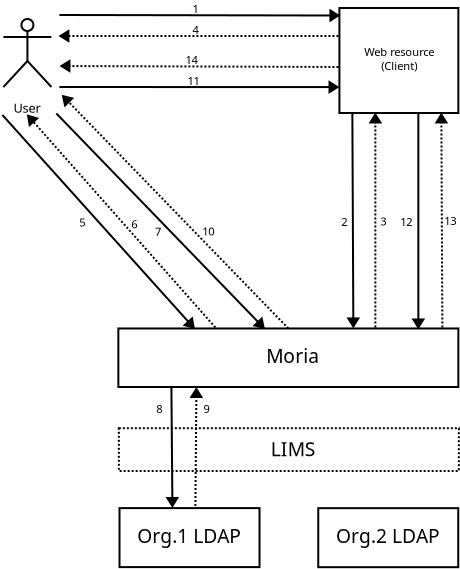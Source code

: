 <?xml version="1.0" encoding="UTF-8"?>
<dia:diagram xmlns:dia="http://www.lysator.liu.se/~alla/dia/"><dia:layer name="Background" visible="true"><dia:object type="Standard - Text" version="0" id="O0"><dia:attribute name="obj_pos"><dia:point val="21.85,26.7"/></dia:attribute><dia:attribute name="obj_bb"><dia:rectangle val="21.85,26.15;21.85,27.2"/></dia:attribute><dia:attribute name="text"><dia:composite type="text"><dia:attribute name="string"><dia:string>##</dia:string></dia:attribute><dia:attribute name="font"><dia:font family="courier new" style="0" name="Courier"/></dia:attribute><dia:attribute name="height"><dia:real val="0.8"/></dia:attribute><dia:attribute name="pos"><dia:point val="21.85,26.7"/></dia:attribute><dia:attribute name="color"><dia:color val="#000000"/></dia:attribute><dia:attribute name="alignment"><dia:enum val="1"/></dia:attribute></dia:composite></dia:attribute></dia:object><dia:object type="UML - Actor" version="0" id="O1"><dia:attribute name="obj_pos"><dia:point val="12.45,14.65"/></dia:attribute><dia:attribute name="obj_bb"><dia:rectangle val="11.15,11.9;13.75,17.509"/></dia:attribute><dia:attribute name="elem_corner"><dia:point val="11.2,11.95"/></dia:attribute><dia:attribute name="elem_width"><dia:real val="2.5"/></dia:attribute><dia:attribute name="elem_height"><dia:real val="5.4"/></dia:attribute><dia:attribute name="text"><dia:composite type="text"><dia:attribute name="string"><dia:string>#User#</dia:string></dia:attribute><dia:attribute name="font"><dia:font family="luxi sans" style="0" name="Courier"/></dia:attribute><dia:attribute name="height"><dia:real val="0.8"/></dia:attribute><dia:attribute name="pos"><dia:point val="12.45,17.25"/></dia:attribute><dia:attribute name="color"><dia:color val="#000000"/></dia:attribute><dia:attribute name="alignment"><dia:enum val="1"/></dia:attribute></dia:composite></dia:attribute></dia:object><dia:object type="Standard - Box" version="0" id="O2"><dia:attribute name="obj_pos"><dia:point val="28.05,12"/></dia:attribute><dia:attribute name="obj_bb"><dia:rectangle val="28,11.95;34.047,17.3"/></dia:attribute><dia:attribute name="elem_corner"><dia:point val="28.05,12"/></dia:attribute><dia:attribute name="elem_width"><dia:real val="5.947"/></dia:attribute><dia:attribute name="elem_height"><dia:real val="5.25"/></dia:attribute><dia:attribute name="show_background"><dia:boolean val="true"/></dia:attribute></dia:object><dia:object type="Standard - Text" version="0" id="O3"><dia:attribute name="obj_pos"><dia:point val="31.047,14.4"/></dia:attribute><dia:attribute name="obj_bb"><dia:rectangle val="29.147,13.78;32.967,16.14"/></dia:attribute><dia:attribute name="text"><dia:composite type="text"><dia:attribute name="string"><dia:string>#Web resource
(Client)
#</dia:string></dia:attribute><dia:attribute name="font"><dia:font family="luxi sans" style="0" name="Courier"/></dia:attribute><dia:attribute name="height"><dia:real val="0.7"/></dia:attribute><dia:attribute name="pos"><dia:point val="31.047,14.4"/></dia:attribute><dia:attribute name="color"><dia:color val="#000000"/></dia:attribute><dia:attribute name="alignment"><dia:enum val="1"/></dia:attribute></dia:composite></dia:attribute></dia:object><dia:object type="Standard - Line" version="0" id="O4"><dia:attribute name="obj_pos"><dia:point val="14.05,12.35"/></dia:attribute><dia:attribute name="obj_bb"><dia:rectangle val="14.0,11.875;28.101,12.875"/></dia:attribute><dia:attribute name="conn_endpoints"><dia:point val="14.05,12.35"/><dia:point val="28.05,12.375"/></dia:attribute><dia:attribute name="numcp"><dia:int val="1"/></dia:attribute><dia:attribute name="end_arrow"><dia:enum val="3"/></dia:attribute><dia:attribute name="end_arrow_length"><dia:real val="0.4"/></dia:attribute><dia:attribute name="end_arrow_width"><dia:real val="0.5"/></dia:attribute></dia:object><dia:object type="Standard - Line" version="0" id="O5"><dia:attribute name="obj_pos"><dia:point val="28,13.4"/></dia:attribute><dia:attribute name="obj_bb"><dia:rectangle val="14,12.9;28.05,13.9"/></dia:attribute><dia:attribute name="conn_endpoints"><dia:point val="28,13.4"/><dia:point val="14.05,13.4"/></dia:attribute><dia:attribute name="numcp"><dia:int val="1"/></dia:attribute><dia:attribute name="line_style"><dia:enum val="4"/></dia:attribute><dia:attribute name="end_arrow"><dia:enum val="3"/></dia:attribute><dia:attribute name="end_arrow_length"><dia:real val="0.4"/></dia:attribute><dia:attribute name="end_arrow_width"><dia:real val="0.5"/></dia:attribute></dia:object><dia:object type="Standard - Line" version="0" id="O6"><dia:attribute name="obj_pos"><dia:point val="31.997,17.273"/></dia:attribute><dia:attribute name="obj_bb"><dia:rectangle val="31.497,17.223;32.497,28.073"/></dia:attribute><dia:attribute name="conn_endpoints"><dia:point val="31.997,17.273"/><dia:point val="31.997,28.023"/></dia:attribute><dia:attribute name="numcp"><dia:int val="1"/></dia:attribute><dia:attribute name="end_arrow"><dia:enum val="3"/></dia:attribute><dia:attribute name="end_arrow_length"><dia:real val="0.4"/></dia:attribute><dia:attribute name="end_arrow_width"><dia:real val="0.5"/></dia:attribute></dia:object><dia:object type="Standard - Line" version="0" id="O7"><dia:attribute name="obj_pos"><dia:point val="33.197,27.973"/></dia:attribute><dia:attribute name="obj_bb"><dia:rectangle val="32.646,17.221;33.647,28.023"/></dia:attribute><dia:attribute name="conn_endpoints"><dia:point val="33.197,27.973"/><dia:point val="33.147,17.273"/></dia:attribute><dia:attribute name="numcp"><dia:int val="1"/></dia:attribute><dia:attribute name="line_style"><dia:enum val="4"/></dia:attribute><dia:attribute name="end_arrow"><dia:enum val="3"/></dia:attribute><dia:attribute name="end_arrow_length"><dia:real val="0.4"/></dia:attribute><dia:attribute name="end_arrow_width"><dia:real val="0.5"/></dia:attribute></dia:object><dia:object type="Standard - Line" version="0" id="O8"><dia:attribute name="obj_pos"><dia:point val="14.05,15.95"/></dia:attribute><dia:attribute name="obj_bb"><dia:rectangle val="14,15.455;28.055,16.455"/></dia:attribute><dia:attribute name="conn_endpoints"><dia:point val="14.05,15.95"/><dia:point val="28.005,15.955"/></dia:attribute><dia:attribute name="numcp"><dia:int val="1"/></dia:attribute><dia:attribute name="end_arrow"><dia:enum val="3"/></dia:attribute><dia:attribute name="end_arrow_length"><dia:real val="0.4"/></dia:attribute><dia:attribute name="end_arrow_width"><dia:real val="0.5"/></dia:attribute></dia:object><dia:object type="Standard - Line" version="0" id="O9"><dia:attribute name="obj_pos"><dia:point val="28,14.95"/></dia:attribute><dia:attribute name="obj_bb"><dia:rectangle val="14.048,14.4;28.05,15.4"/></dia:attribute><dia:attribute name="conn_endpoints"><dia:point val="28,14.95"/><dia:point val="14.1,14.9"/></dia:attribute><dia:attribute name="numcp"><dia:int val="1"/></dia:attribute><dia:attribute name="line_style"><dia:enum val="4"/></dia:attribute><dia:attribute name="end_arrow"><dia:enum val="3"/></dia:attribute><dia:attribute name="end_arrow_length"><dia:real val="0.4"/></dia:attribute><dia:attribute name="end_arrow_width"><dia:real val="0.5"/></dia:attribute></dia:object><dia:object type="Standard - Box" version="0" id="O10"><dia:attribute name="obj_pos"><dia:point val="16.997,28.023"/></dia:attribute><dia:attribute name="obj_bb"><dia:rectangle val="16.947,27.973;34.047,31"/></dia:attribute><dia:attribute name="elem_corner"><dia:point val="16.997,28.023"/></dia:attribute><dia:attribute name="elem_width"><dia:real val="17"/></dia:attribute><dia:attribute name="elem_height"><dia:real val="2.927"/></dia:attribute><dia:attribute name="show_background"><dia:boolean val="true"/></dia:attribute></dia:object><dia:object type="Standard - Box" version="0" id="O11"><dia:attribute name="obj_pos"><dia:point val="17.055,37.005"/></dia:attribute><dia:attribute name="obj_bb"><dia:rectangle val="17.005,36.955;24.105,40.005"/></dia:attribute><dia:attribute name="elem_corner"><dia:point val="17.055,37.005"/></dia:attribute><dia:attribute name="elem_width"><dia:real val="7"/></dia:attribute><dia:attribute name="elem_height"><dia:real val="2.95"/></dia:attribute><dia:attribute name="show_background"><dia:boolean val="true"/></dia:attribute></dia:object><dia:object type="Standard - Text" version="0" id="O12"><dia:attribute name="obj_pos"><dia:point val="24.397,29.75"/></dia:attribute><dia:attribute name="obj_bb"><dia:rectangle val="24.397,28.719;26.928,30.262"/></dia:attribute><dia:attribute name="text"><dia:composite type="text"><dia:attribute name="string"><dia:string>#Moria#</dia:string></dia:attribute><dia:attribute name="font"><dia:font family="luxi sans" style="0" name="Courier"/></dia:attribute><dia:attribute name="height"><dia:real val="1.2"/></dia:attribute><dia:attribute name="pos"><dia:point val="24.397,29.75"/></dia:attribute><dia:attribute name="color"><dia:color val="#000000"/></dia:attribute><dia:attribute name="alignment"><dia:enum val="0"/></dia:attribute></dia:composite></dia:attribute></dia:object><dia:object type="Standard - Text" version="0" id="O13"><dia:attribute name="obj_pos"><dia:point val="17.947,38.75"/></dia:attribute><dia:attribute name="obj_bb"><dia:rectangle val="17.947,37.719;23.178,39.263"/></dia:attribute><dia:attribute name="text"><dia:composite type="text"><dia:attribute name="string"><dia:string>#Org.1 LDAP#</dia:string></dia:attribute><dia:attribute name="font"><dia:font family="luxi sans" style="0" name="Courier"/></dia:attribute><dia:attribute name="height"><dia:real val="1.2"/></dia:attribute><dia:attribute name="pos"><dia:point val="17.947,38.75"/></dia:attribute><dia:attribute name="color"><dia:color val="#000000"/></dia:attribute><dia:attribute name="alignment"><dia:enum val="0"/></dia:attribute></dia:composite></dia:attribute></dia:object><dia:object type="Standard - Text" version="0" id="O14"><dia:attribute name="obj_pos"><dia:point val="20.7,12.25"/></dia:attribute><dia:attribute name="obj_bb"><dia:rectangle val="20.7,11.65;21.05,12.55"/></dia:attribute><dia:attribute name="text"><dia:composite type="text"><dia:attribute name="string"><dia:string>#1#</dia:string></dia:attribute><dia:attribute name="font"><dia:font family="luxi sans" style="0" name="Courier"/></dia:attribute><dia:attribute name="height"><dia:real val="0.7"/></dia:attribute><dia:attribute name="pos"><dia:point val="20.7,12.25"/></dia:attribute><dia:attribute name="color"><dia:color val="#000000"/></dia:attribute><dia:attribute name="alignment"><dia:enum val="0"/></dia:attribute></dia:composite></dia:attribute></dia:object><dia:object type="Standard - Text" version="0" id="O15"><dia:attribute name="obj_pos"><dia:point val="15.047,22.923"/></dia:attribute><dia:attribute name="obj_bb"><dia:rectangle val="15.047,22.323;15.397,23.223"/></dia:attribute><dia:attribute name="text"><dia:composite type="text"><dia:attribute name="string"><dia:string>#5#</dia:string></dia:attribute><dia:attribute name="font"><dia:font family="luxi sans" style="0" name="Courier"/></dia:attribute><dia:attribute name="height"><dia:real val="0.7"/></dia:attribute><dia:attribute name="pos"><dia:point val="15.047,22.923"/></dia:attribute><dia:attribute name="color"><dia:color val="#000000"/></dia:attribute><dia:attribute name="alignment"><dia:enum val="0"/></dia:attribute></dia:composite></dia:attribute></dia:object><dia:object type="Standard - Text" version="0" id="O16"><dia:attribute name="obj_pos"><dia:point val="17.5,22.65"/></dia:attribute><dia:attribute name="obj_bb"><dia:rectangle val="17.5,22.05;17.5,22.95"/></dia:attribute><dia:attribute name="text"><dia:composite type="text"><dia:attribute name="string"><dia:string>##</dia:string></dia:attribute><dia:attribute name="font"><dia:font family="luxi sans" style="0" name="Courier"/></dia:attribute><dia:attribute name="height"><dia:real val="0.7"/></dia:attribute><dia:attribute name="pos"><dia:point val="17.5,22.65"/></dia:attribute><dia:attribute name="color"><dia:color val="#000000"/></dia:attribute><dia:attribute name="alignment"><dia:enum val="0"/></dia:attribute></dia:composite></dia:attribute></dia:object><dia:object type="Standard - Text" version="0" id="O17"><dia:attribute name="obj_pos"><dia:point val="20.45,15.85"/></dia:attribute><dia:attribute name="obj_bb"><dia:rectangle val="20.45,15.25;21.15,16.15"/></dia:attribute><dia:attribute name="text"><dia:composite type="text"><dia:attribute name="string"><dia:string>#11#</dia:string></dia:attribute><dia:attribute name="font"><dia:font family="luxi sans" style="0" name="Courier"/></dia:attribute><dia:attribute name="height"><dia:real val="0.7"/></dia:attribute><dia:attribute name="pos"><dia:point val="20.45,15.85"/></dia:attribute><dia:attribute name="color"><dia:color val="#000000"/></dia:attribute><dia:attribute name="alignment"><dia:enum val="0"/></dia:attribute></dia:composite></dia:attribute></dia:object><dia:object type="Standard - Text" version="0" id="O18"><dia:attribute name="obj_pos"><dia:point val="20.35,14.8"/></dia:attribute><dia:attribute name="obj_bb"><dia:rectangle val="20.35,14.2;21.05,15.1"/></dia:attribute><dia:attribute name="text"><dia:composite type="text"><dia:attribute name="string"><dia:string>#14#</dia:string></dia:attribute><dia:attribute name="font"><dia:font family="luxi sans" style="0" name="Courier"/></dia:attribute><dia:attribute name="height"><dia:real val="0.7"/></dia:attribute><dia:attribute name="pos"><dia:point val="20.35,14.8"/></dia:attribute><dia:attribute name="color"><dia:color val="#000000"/></dia:attribute><dia:attribute name="alignment"><dia:enum val="0"/></dia:attribute></dia:composite></dia:attribute></dia:object><dia:object type="Standard - Text" version="0" id="O19"><dia:attribute name="obj_pos"><dia:point val="20.7,13.3"/></dia:attribute><dia:attribute name="obj_bb"><dia:rectangle val="20.7,12.7;21.05,13.6"/></dia:attribute><dia:attribute name="text"><dia:composite type="text"><dia:attribute name="string"><dia:string>#4#</dia:string></dia:attribute><dia:attribute name="font"><dia:font family="luxi sans" style="0" name="Courier"/></dia:attribute><dia:attribute name="height"><dia:real val="0.7"/></dia:attribute><dia:attribute name="pos"><dia:point val="20.7,13.3"/></dia:attribute><dia:attribute name="color"><dia:color val="#000000"/></dia:attribute><dia:attribute name="alignment"><dia:enum val="0"/></dia:attribute></dia:composite></dia:attribute></dia:object><dia:object type="Standard - Text" version="0" id="O20"><dia:attribute name="obj_pos"><dia:point val="21.25,32.25"/></dia:attribute><dia:attribute name="obj_bb"><dia:rectangle val="21.25,31.65;21.6,32.55"/></dia:attribute><dia:attribute name="text"><dia:composite type="text"><dia:attribute name="string"><dia:string>#9#</dia:string></dia:attribute><dia:attribute name="font"><dia:font family="luxi sans" style="0" name="Courier"/></dia:attribute><dia:attribute name="height"><dia:real val="0.7"/></dia:attribute><dia:attribute name="pos"><dia:point val="21.25,32.25"/></dia:attribute><dia:attribute name="color"><dia:color val="#000000"/></dia:attribute><dia:attribute name="alignment"><dia:enum val="0"/></dia:attribute></dia:composite></dia:attribute></dia:object><dia:object type="Standard - Text" version="0" id="O21"><dia:attribute name="obj_pos"><dia:point val="18.897,32.25"/></dia:attribute><dia:attribute name="obj_bb"><dia:rectangle val="18.897,31.65;19.247,32.55"/></dia:attribute><dia:attribute name="text"><dia:composite type="text"><dia:attribute name="string"><dia:string>#8#</dia:string></dia:attribute><dia:attribute name="font"><dia:font family="luxi sans" style="0" name="Courier"/></dia:attribute><dia:attribute name="height"><dia:real val="0.7"/></dia:attribute><dia:attribute name="pos"><dia:point val="18.897,32.25"/></dia:attribute><dia:attribute name="color"><dia:color val="#000000"/></dia:attribute><dia:attribute name="alignment"><dia:enum val="0"/></dia:attribute></dia:composite></dia:attribute></dia:object><dia:object type="Standard - Text" version="0" id="O22"><dia:attribute name="obj_pos"><dia:point val="21.197,23.373"/></dia:attribute><dia:attribute name="obj_bb"><dia:rectangle val="21.197,22.773;21.897,23.673"/></dia:attribute><dia:attribute name="text"><dia:composite type="text"><dia:attribute name="string"><dia:string>#10#</dia:string></dia:attribute><dia:attribute name="font"><dia:font family="luxi sans" style="0" name="Courier"/></dia:attribute><dia:attribute name="height"><dia:real val="0.7"/></dia:attribute><dia:attribute name="pos"><dia:point val="21.197,23.373"/></dia:attribute><dia:attribute name="color"><dia:color val="#000000"/></dia:attribute><dia:attribute name="alignment"><dia:enum val="0"/></dia:attribute></dia:composite></dia:attribute></dia:object><dia:object type="Standard - Line" version="0" id="O23"><dia:attribute name="obj_pos"><dia:point val="29.847,27.973"/></dia:attribute><dia:attribute name="obj_bb"><dia:rectangle val="29.347,17.223;30.347,28.023"/></dia:attribute><dia:attribute name="conn_endpoints"><dia:point val="29.847,27.973"/><dia:point val="29.847,17.273"/></dia:attribute><dia:attribute name="numcp"><dia:int val="1"/></dia:attribute><dia:attribute name="line_style"><dia:enum val="4"/></dia:attribute><dia:attribute name="end_arrow"><dia:enum val="3"/></dia:attribute><dia:attribute name="end_arrow_length"><dia:real val="0.4"/></dia:attribute><dia:attribute name="end_arrow_width"><dia:real val="0.5"/></dia:attribute></dia:object><dia:object type="Standard - Line" version="0" id="O24"><dia:attribute name="obj_pos"><dia:point val="28.697,17.223"/></dia:attribute><dia:attribute name="obj_bb"><dia:rectangle val="28.246,17.173;29.247,28.026"/></dia:attribute><dia:attribute name="conn_endpoints"><dia:point val="28.697,17.223"/><dia:point val="28.747,27.973"/></dia:attribute><dia:attribute name="numcp"><dia:int val="1"/></dia:attribute><dia:attribute name="end_arrow"><dia:enum val="3"/></dia:attribute><dia:attribute name="end_arrow_length"><dia:real val="0.4"/></dia:attribute><dia:attribute name="end_arrow_width"><dia:real val="0.5"/></dia:attribute></dia:object><dia:object type="Standard - Line" version="0" id="O25"><dia:attribute name="obj_pos"><dia:point val="11.2,17.35"/></dia:attribute><dia:attribute name="obj_bb"><dia:rectangle val="11.129,17.279;21.202,28.395"/></dia:attribute><dia:attribute name="conn_endpoints"><dia:point val="11.2,17.35"/><dia:point val="20.797,28.023"/></dia:attribute><dia:attribute name="numcp"><dia:int val="1"/></dia:attribute><dia:attribute name="end_arrow"><dia:enum val="3"/></dia:attribute><dia:attribute name="end_arrow_length"><dia:real val="0.4"/></dia:attribute><dia:attribute name="end_arrow_width"><dia:real val="0.5"/></dia:attribute><dia:connections><dia:connection handle="0" to="O1" connection="5"/></dia:connections></dia:object><dia:object type="Standard - Line" version="0" id="O26"><dia:attribute name="obj_pos"><dia:point val="25.497,28.023"/></dia:attribute><dia:attribute name="obj_bb"><dia:rectangle val="13.803,15.989;25.567,28.094"/></dia:attribute><dia:attribute name="conn_endpoints"><dia:point val="25.497,28.023"/><dia:point val="14.197,16.373"/></dia:attribute><dia:attribute name="numcp"><dia:int val="1"/></dia:attribute><dia:attribute name="line_style"><dia:enum val="4"/></dia:attribute><dia:attribute name="end_arrow"><dia:enum val="3"/></dia:attribute><dia:attribute name="end_arrow_length"><dia:real val="0.4"/></dia:attribute><dia:attribute name="end_arrow_width"><dia:real val="0.5"/></dia:attribute><dia:connections><dia:connection handle="0" to="O10" connection="1"/></dia:connections></dia:object><dia:object type="Standard - Text" version="0" id="O27"><dia:attribute name="obj_pos"><dia:point val="33.292,22.845"/></dia:attribute><dia:attribute name="obj_bb"><dia:rectangle val="33.292,22.245;33.992,23.145"/></dia:attribute><dia:attribute name="text"><dia:composite type="text"><dia:attribute name="string"><dia:string>#13#</dia:string></dia:attribute><dia:attribute name="font"><dia:font family="luxi sans" style="0" name="Courier"/></dia:attribute><dia:attribute name="height"><dia:real val="0.7"/></dia:attribute><dia:attribute name="pos"><dia:point val="33.292,22.845"/></dia:attribute><dia:attribute name="color"><dia:color val="#000000"/></dia:attribute><dia:attribute name="alignment"><dia:enum val="0"/></dia:attribute></dia:composite></dia:attribute></dia:object><dia:object type="Standard - Text" version="0" id="O28"><dia:attribute name="obj_pos"><dia:point val="31.092,22.895"/></dia:attribute><dia:attribute name="obj_bb"><dia:rectangle val="31.092,22.295;31.792,23.195"/></dia:attribute><dia:attribute name="text"><dia:composite type="text"><dia:attribute name="string"><dia:string>#12#</dia:string></dia:attribute><dia:attribute name="font"><dia:font family="luxi sans" style="0" name="Courier"/></dia:attribute><dia:attribute name="height"><dia:real val="0.7"/></dia:attribute><dia:attribute name="pos"><dia:point val="31.092,22.895"/></dia:attribute><dia:attribute name="color"><dia:color val="#000000"/></dia:attribute><dia:attribute name="alignment"><dia:enum val="0"/></dia:attribute></dia:composite></dia:attribute></dia:object><dia:object type="Standard - Text" version="0" id="O29"><dia:attribute name="obj_pos"><dia:point val="30.097,22.873"/></dia:attribute><dia:attribute name="obj_bb"><dia:rectangle val="30.097,22.273;30.447,23.173"/></dia:attribute><dia:attribute name="text"><dia:composite type="text"><dia:attribute name="string"><dia:string>#3#</dia:string></dia:attribute><dia:attribute name="font"><dia:font family="luxi sans" style="0" name="Courier"/></dia:attribute><dia:attribute name="height"><dia:real val="0.7"/></dia:attribute><dia:attribute name="pos"><dia:point val="30.097,22.873"/></dia:attribute><dia:attribute name="color"><dia:color val="#000000"/></dia:attribute><dia:attribute name="alignment"><dia:enum val="0"/></dia:attribute></dia:composite></dia:attribute></dia:object><dia:object type="Standard - Text" version="0" id="O30"><dia:attribute name="obj_pos"><dia:point val="28.142,22.895"/></dia:attribute><dia:attribute name="obj_bb"><dia:rectangle val="28.142,22.295;28.492,23.195"/></dia:attribute><dia:attribute name="text"><dia:composite type="text"><dia:attribute name="string"><dia:string>#2#</dia:string></dia:attribute><dia:attribute name="font"><dia:font family="luxi sans" style="0" name="Courier"/></dia:attribute><dia:attribute name="height"><dia:real val="0.7"/></dia:attribute><dia:attribute name="pos"><dia:point val="28.142,22.895"/></dia:attribute><dia:attribute name="color"><dia:color val="#000000"/></dia:attribute><dia:attribute name="alignment"><dia:enum val="0"/></dia:attribute></dia:composite></dia:attribute></dia:object><dia:object type="Standard - Line" version="0" id="O31"><dia:attribute name="obj_pos"><dia:point val="21.847,27.973"/></dia:attribute><dia:attribute name="obj_bb"><dia:rectangle val="12.042,16.981;21.917,28.044"/></dia:attribute><dia:attribute name="conn_endpoints"><dia:point val="21.847,27.973"/><dia:point val="12.45,17.35"/></dia:attribute><dia:attribute name="numcp"><dia:int val="1"/></dia:attribute><dia:attribute name="line_style"><dia:enum val="4"/></dia:attribute><dia:attribute name="end_arrow"><dia:enum val="3"/></dia:attribute><dia:attribute name="end_arrow_length"><dia:real val="0.4"/></dia:attribute><dia:attribute name="end_arrow_width"><dia:real val="0.5"/></dia:attribute><dia:connections><dia:connection handle="1" to="O1" connection="6"/></dia:connections></dia:object><dia:object type="Standard - Line" version="0" id="O32"><dia:attribute name="obj_pos"><dia:point val="13.897,17.273"/></dia:attribute><dia:attribute name="obj_bb"><dia:rectangle val="13.826,17.203;24.691,28.407"/></dia:attribute><dia:attribute name="conn_endpoints"><dia:point val="13.897,17.273"/><dia:point val="24.297,28.023"/></dia:attribute><dia:attribute name="numcp"><dia:int val="1"/></dia:attribute><dia:attribute name="end_arrow"><dia:enum val="3"/></dia:attribute><dia:attribute name="end_arrow_length"><dia:real val="0.4"/></dia:attribute><dia:attribute name="end_arrow_width"><dia:real val="0.5"/></dia:attribute></dia:object><dia:object type="Standard - Text" version="0" id="O33"><dia:attribute name="obj_pos"><dia:point val="17.648,23.012"/></dia:attribute><dia:attribute name="obj_bb"><dia:rectangle val="17.648,22.412;17.998,23.312"/></dia:attribute><dia:attribute name="text"><dia:composite type="text"><dia:attribute name="string"><dia:string>#6#</dia:string></dia:attribute><dia:attribute name="font"><dia:font family="luxi sans" style="0" name="Courier"/></dia:attribute><dia:attribute name="height"><dia:real val="0.7"/></dia:attribute><dia:attribute name="pos"><dia:point val="17.648,23.012"/></dia:attribute><dia:attribute name="color"><dia:color val="#000000"/></dia:attribute><dia:attribute name="alignment"><dia:enum val="0"/></dia:attribute></dia:composite></dia:attribute></dia:object><dia:object type="Standard - Text" version="0" id="O34"><dia:attribute name="obj_pos"><dia:point val="18.832,23.385"/></dia:attribute><dia:attribute name="obj_bb"><dia:rectangle val="18.832,22.785;19.182,23.685"/></dia:attribute><dia:attribute name="text"><dia:composite type="text"><dia:attribute name="string"><dia:string>#7#</dia:string></dia:attribute><dia:attribute name="font"><dia:font family="luxi sans" style="0" name="Courier"/></dia:attribute><dia:attribute name="height"><dia:real val="0.7"/></dia:attribute><dia:attribute name="pos"><dia:point val="18.832,23.385"/></dia:attribute><dia:attribute name="color"><dia:color val="#000000"/></dia:attribute><dia:attribute name="alignment"><dia:enum val="0"/></dia:attribute></dia:composite></dia:attribute></dia:object><dia:object type="Standard - Text" version="0" id="O35"><dia:attribute name="obj_pos"><dia:point val="29.797,15.973"/></dia:attribute><dia:attribute name="obj_bb"><dia:rectangle val="29.797,15.423;29.797,16.473"/></dia:attribute><dia:attribute name="text"><dia:composite type="text"><dia:attribute name="string"><dia:string>##</dia:string></dia:attribute><dia:attribute name="font"><dia:font family="courier new" style="0" name="Courier"/></dia:attribute><dia:attribute name="height"><dia:real val="0.8"/></dia:attribute><dia:attribute name="pos"><dia:point val="29.797,15.973"/></dia:attribute><dia:attribute name="color"><dia:color val="#000000"/></dia:attribute><dia:attribute name="alignment"><dia:enum val="1"/></dia:attribute></dia:composite></dia:attribute></dia:object><dia:object type="Standard - Text" version="0" id="O36"><dia:attribute name="obj_pos"><dia:point val="5.447,23.473"/></dia:attribute><dia:attribute name="obj_bb"><dia:rectangle val="5.447,22.923;5.447,23.973"/></dia:attribute><dia:attribute name="text"><dia:composite type="text"><dia:attribute name="string"><dia:string>##</dia:string></dia:attribute><dia:attribute name="font"><dia:font family="courier new" style="0" name="Courier"/></dia:attribute><dia:attribute name="height"><dia:real val="0.8"/></dia:attribute><dia:attribute name="pos"><dia:point val="5.447,23.473"/></dia:attribute><dia:attribute name="color"><dia:color val="#000000"/></dia:attribute><dia:attribute name="alignment"><dia:enum val="1"/></dia:attribute></dia:composite></dia:attribute></dia:object><dia:object type="Standard - Box" version="0" id="O37"><dia:attribute name="obj_pos"><dia:point val="26.992,37.009"/></dia:attribute><dia:attribute name="obj_bb"><dia:rectangle val="26.942,36.959;34.042,40.009"/></dia:attribute><dia:attribute name="elem_corner"><dia:point val="26.992,37.009"/></dia:attribute><dia:attribute name="elem_width"><dia:real val="7"/></dia:attribute><dia:attribute name="elem_height"><dia:real val="2.95"/></dia:attribute><dia:attribute name="show_background"><dia:boolean val="true"/></dia:attribute></dia:object><dia:object type="Standard - Text" version="0" id="O38"><dia:attribute name="obj_pos"><dia:point val="27.883,38.754"/></dia:attribute><dia:attribute name="obj_bb"><dia:rectangle val="27.883,37.754;33.083,39.204"/></dia:attribute><dia:attribute name="text"><dia:composite type="text"><dia:attribute name="string"><dia:string>#Org.2 LDAP#</dia:string></dia:attribute><dia:attribute name="font"><dia:font family="luxi sans" style="0" name="Courier"/></dia:attribute><dia:attribute name="height"><dia:real val="1.2"/></dia:attribute><dia:attribute name="pos"><dia:point val="27.883,38.754"/></dia:attribute><dia:attribute name="color"><dia:color val="#000000"/></dia:attribute><dia:attribute name="alignment"><dia:enum val="0"/></dia:attribute></dia:composite></dia:attribute></dia:object><dia:object type="Standard - Box" version="0" id="O39"><dia:attribute name="obj_pos"><dia:point val="17.022,33.01"/></dia:attribute><dia:attribute name="obj_bb"><dia:rectangle val="16.972,32.96;34.072,35.2"/></dia:attribute><dia:attribute name="elem_corner"><dia:point val="17.022,33.01"/></dia:attribute><dia:attribute name="elem_width"><dia:real val="17"/></dia:attribute><dia:attribute name="elem_height"><dia:real val="2.14"/></dia:attribute><dia:attribute name="show_background"><dia:boolean val="true"/></dia:attribute><dia:attribute name="line_style"><dia:enum val="4"/></dia:attribute></dia:object><dia:object type="Standard - Line" version="0" id="O40"><dia:attribute name="obj_pos"><dia:point val="20.85,36.9"/></dia:attribute><dia:attribute name="obj_bb"><dia:rectangle val="20.4,30.946;21.4,36.95"/></dia:attribute><dia:attribute name="conn_endpoints"><dia:point val="20.85,36.9"/><dia:point val="20.9,31"/></dia:attribute><dia:attribute name="numcp"><dia:int val="1"/></dia:attribute><dia:attribute name="line_style"><dia:enum val="4"/></dia:attribute><dia:attribute name="end_arrow"><dia:enum val="3"/></dia:attribute><dia:attribute name="end_arrow_length"><dia:real val="0.4"/></dia:attribute><dia:attribute name="end_arrow_width"><dia:real val="0.5"/></dia:attribute></dia:object><dia:object type="Standard - Line" version="0" id="O41"><dia:attribute name="obj_pos"><dia:point val="19.65,31"/></dia:attribute><dia:attribute name="obj_bb"><dia:rectangle val="19.2,30.95;20.2,37.004"/></dia:attribute><dia:attribute name="conn_endpoints"><dia:point val="19.65,31"/><dia:point val="19.7,36.95"/></dia:attribute><dia:attribute name="numcp"><dia:int val="1"/></dia:attribute><dia:attribute name="end_arrow"><dia:enum val="3"/></dia:attribute><dia:attribute name="end_arrow_length"><dia:real val="0.4"/></dia:attribute><dia:attribute name="end_arrow_width"><dia:real val="0.5"/></dia:attribute></dia:object><dia:object type="Standard - Text" version="0" id="O42"><dia:attribute name="obj_pos"><dia:point val="24.622,34.41"/></dia:attribute><dia:attribute name="obj_bb"><dia:rectangle val="24.622,33.379;26.903,34.922"/></dia:attribute><dia:attribute name="text"><dia:composite type="text"><dia:attribute name="string"><dia:string>#LIMS#</dia:string></dia:attribute><dia:attribute name="font"><dia:font family="luxi sans" style="0" name="Courier"/></dia:attribute><dia:attribute name="height"><dia:real val="1.2"/></dia:attribute><dia:attribute name="pos"><dia:point val="24.622,34.41"/></dia:attribute><dia:attribute name="color"><dia:color val="#000000"/></dia:attribute><dia:attribute name="alignment"><dia:enum val="0"/></dia:attribute></dia:composite></dia:attribute></dia:object></dia:layer></dia:diagram>
